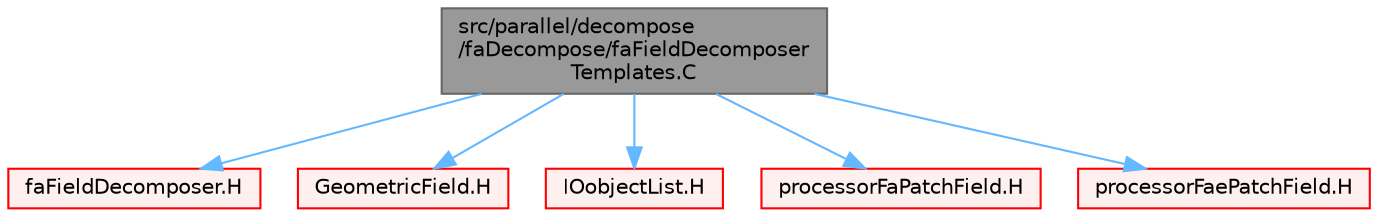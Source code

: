 digraph "src/parallel/decompose/faDecompose/faFieldDecomposerTemplates.C"
{
 // LATEX_PDF_SIZE
  bgcolor="transparent";
  edge [fontname=Helvetica,fontsize=10,labelfontname=Helvetica,labelfontsize=10];
  node [fontname=Helvetica,fontsize=10,shape=box,height=0.2,width=0.4];
  Node1 [id="Node000001",label="src/parallel/decompose\l/faDecompose/faFieldDecomposer\lTemplates.C",height=0.2,width=0.4,color="gray40", fillcolor="grey60", style="filled", fontcolor="black",tooltip=" "];
  Node1 -> Node2 [id="edge1_Node000001_Node000002",color="steelblue1",style="solid",tooltip=" "];
  Node2 [id="Node000002",label="faFieldDecomposer.H",height=0.2,width=0.4,color="red", fillcolor="#FFF0F0", style="filled",URL="$faFieldDecomposer_8H.html",tooltip=" "];
  Node1 -> Node356 [id="edge2_Node000001_Node000356",color="steelblue1",style="solid",tooltip=" "];
  Node356 [id="Node000356",label="GeometricField.H",height=0.2,width=0.4,color="red", fillcolor="#FFF0F0", style="filled",URL="$GeometricField_8H.html",tooltip=" "];
  Node1 -> Node391 [id="edge3_Node000001_Node000391",color="steelblue1",style="solid",tooltip=" "];
  Node391 [id="Node000391",label="IOobjectList.H",height=0.2,width=0.4,color="red", fillcolor="#FFF0F0", style="filled",URL="$IOobjectList_8H.html",tooltip=" "];
  Node1 -> Node393 [id="edge4_Node000001_Node000393",color="steelblue1",style="solid",tooltip=" "];
  Node393 [id="Node000393",label="processorFaPatchField.H",height=0.2,width=0.4,color="red", fillcolor="#FFF0F0", style="filled",URL="$processorFaPatchField_8H.html",tooltip=" "];
  Node1 -> Node401 [id="edge5_Node000001_Node000401",color="steelblue1",style="solid",tooltip=" "];
  Node401 [id="Node000401",label="processorFaePatchField.H",height=0.2,width=0.4,color="red", fillcolor="#FFF0F0", style="filled",URL="$processorFaePatchField_8H.html",tooltip=" "];
}
